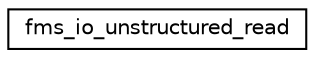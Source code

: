 digraph "Graphical Class Hierarchy"
{
 // INTERACTIVE_SVG=YES
 // LATEX_PDF_SIZE
  edge [fontname="Helvetica",fontsize="10",labelfontname="Helvetica",labelfontsize="10"];
  node [fontname="Helvetica",fontsize="10",shape=record];
  rankdir="LR";
  Node0 [label="fms_io_unstructured_read",height=0.2,width=0.4,color="black", fillcolor="white", style="filled",URL="$interfacefms__io__mod_1_1fms__io__unstructured__read.html",tooltip=" "];
}
